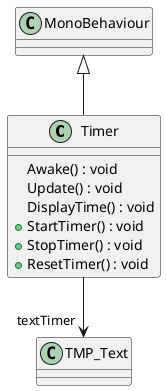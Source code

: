 @startuml
class Timer {
    Awake() : void
    Update() : void
    DisplayTime() : void
    + StartTimer() : void
    + StopTimer() : void
    + ResetTimer() : void
}
MonoBehaviour <|-- Timer
Timer --> "textTimer" TMP_Text
@enduml
